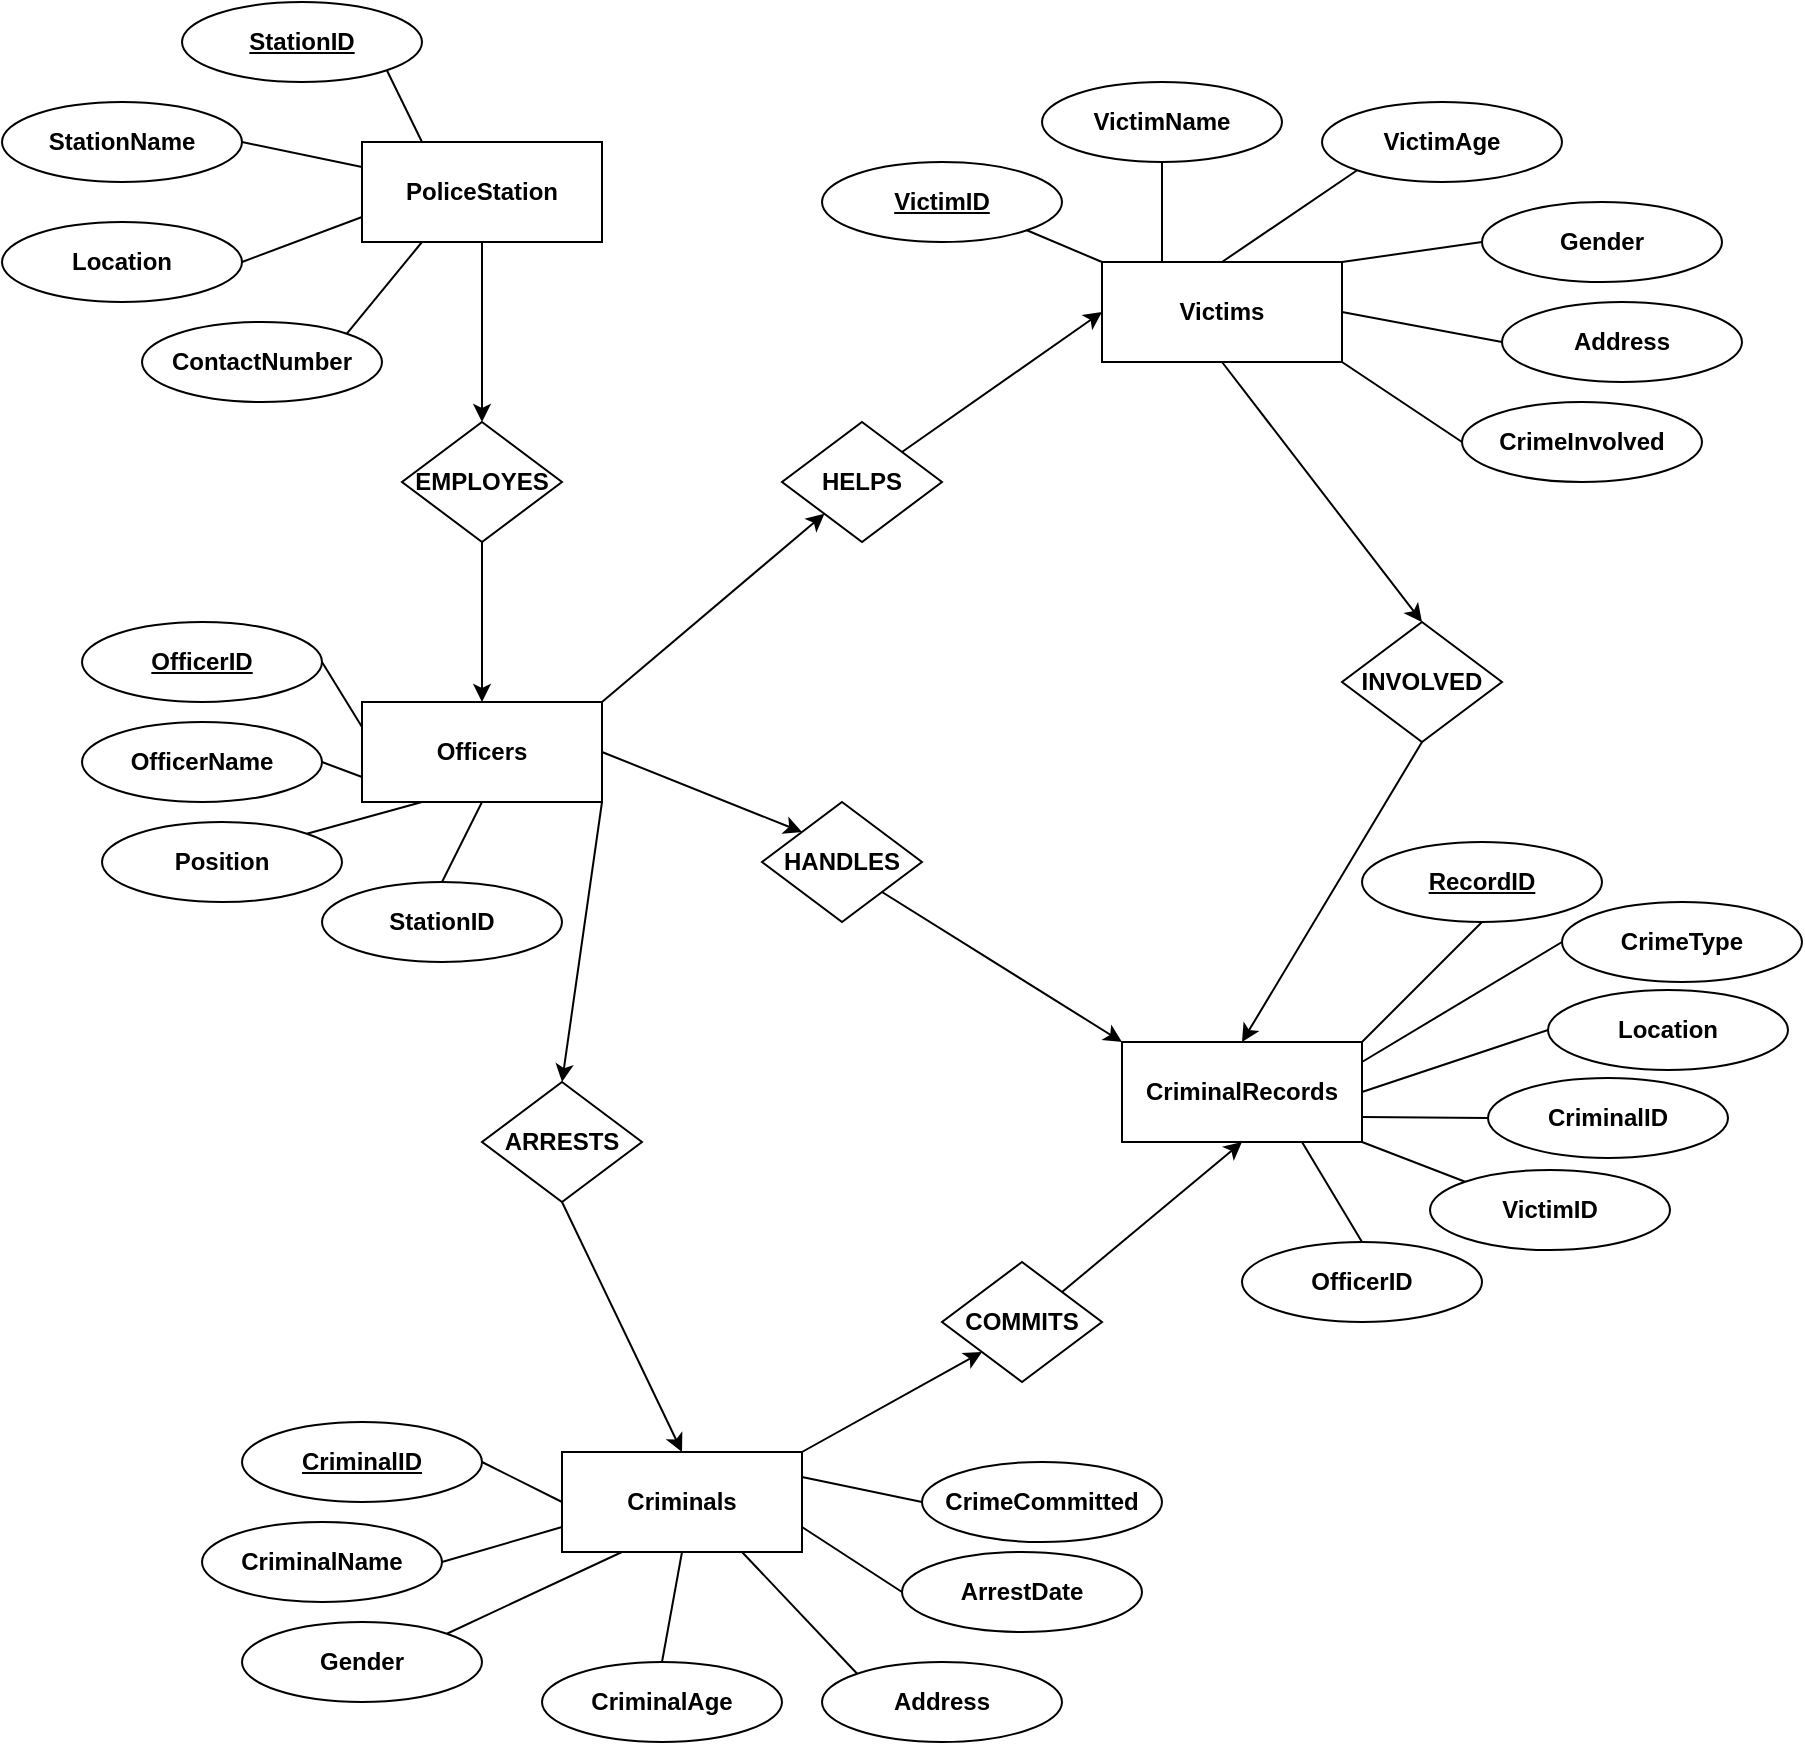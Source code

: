 <mxfile version="27.0.5">
  <diagram name="Page-1" id="oWovolJ7-k3y0uB0C7Bk">
    <mxGraphModel dx="1830" dy="1617" grid="1" gridSize="10" guides="1" tooltips="1" connect="1" arrows="1" fold="1" page="1" pageScale="1" pageWidth="850" pageHeight="1100" math="0" shadow="0">
      <root>
        <mxCell id="0" />
        <mxCell id="1" parent="0" />
        <mxCell id="zAUFiaAlxXVagcWG81BJ-1" value="&lt;b&gt;Officers&lt;/b&gt;" style="rounded=0;whiteSpace=wrap;html=1;" vertex="1" parent="1">
          <mxGeometry x="120" y="150" width="120" height="50" as="geometry" />
        </mxCell>
        <mxCell id="zAUFiaAlxXVagcWG81BJ-2" value="&lt;b&gt;CriminalRecords&lt;/b&gt;" style="rounded=0;whiteSpace=wrap;html=1;" vertex="1" parent="1">
          <mxGeometry x="500" y="320" width="120" height="50" as="geometry" />
        </mxCell>
        <mxCell id="zAUFiaAlxXVagcWG81BJ-3" value="&lt;b&gt;Criminals&lt;/b&gt;" style="rounded=0;whiteSpace=wrap;html=1;" vertex="1" parent="1">
          <mxGeometry x="220" y="525" width="120" height="50" as="geometry" />
        </mxCell>
        <mxCell id="zAUFiaAlxXVagcWG81BJ-4" value="&lt;b&gt;PoliceStation&lt;/b&gt;" style="rounded=0;whiteSpace=wrap;html=1;" vertex="1" parent="1">
          <mxGeometry x="120" y="-130" width="120" height="50" as="geometry" />
        </mxCell>
        <mxCell id="zAUFiaAlxXVagcWG81BJ-5" value="&lt;b&gt;Victims&lt;/b&gt;" style="rounded=0;whiteSpace=wrap;html=1;" vertex="1" parent="1">
          <mxGeometry x="490" y="-70" width="120" height="50" as="geometry" />
        </mxCell>
        <mxCell id="zAUFiaAlxXVagcWG81BJ-6" value="&lt;b&gt;StationID&lt;/b&gt;" style="ellipse;whiteSpace=wrap;html=1;" vertex="1" parent="1">
          <mxGeometry x="100" y="240" width="120" height="40" as="geometry" />
        </mxCell>
        <mxCell id="zAUFiaAlxXVagcWG81BJ-7" value="&lt;b&gt;&lt;u&gt;OfficerID&lt;/u&gt;&lt;/b&gt;" style="ellipse;whiteSpace=wrap;html=1;" vertex="1" parent="1">
          <mxGeometry x="-20" y="110" width="120" height="40" as="geometry" />
        </mxCell>
        <mxCell id="zAUFiaAlxXVagcWG81BJ-8" value="&lt;b&gt;Position&lt;/b&gt;" style="ellipse;whiteSpace=wrap;html=1;" vertex="1" parent="1">
          <mxGeometry x="-10" y="210" width="120" height="40" as="geometry" />
        </mxCell>
        <mxCell id="zAUFiaAlxXVagcWG81BJ-9" value="&lt;b&gt;OfficerName&lt;/b&gt;" style="ellipse;whiteSpace=wrap;html=1;" vertex="1" parent="1">
          <mxGeometry x="-20" y="160" width="120" height="40" as="geometry" />
        </mxCell>
        <mxCell id="zAUFiaAlxXVagcWG81BJ-10" value="" style="endArrow=none;html=1;rounded=0;exitX=1;exitY=0.5;exitDx=0;exitDy=0;entryX=0;entryY=0.25;entryDx=0;entryDy=0;" edge="1" parent="1" source="zAUFiaAlxXVagcWG81BJ-7" target="zAUFiaAlxXVagcWG81BJ-1">
          <mxGeometry width="50" height="50" relative="1" as="geometry">
            <mxPoint x="130" y="110" as="sourcePoint" />
            <mxPoint x="180" y="60" as="targetPoint" />
          </mxGeometry>
        </mxCell>
        <mxCell id="zAUFiaAlxXVagcWG81BJ-11" value="" style="endArrow=none;html=1;rounded=0;exitX=1;exitY=0.5;exitDx=0;exitDy=0;entryX=0;entryY=0.75;entryDx=0;entryDy=0;" edge="1" parent="1" source="zAUFiaAlxXVagcWG81BJ-9" target="zAUFiaAlxXVagcWG81BJ-1">
          <mxGeometry width="50" height="50" relative="1" as="geometry">
            <mxPoint x="140" y="120" as="sourcePoint" />
            <mxPoint x="190" y="70" as="targetPoint" />
          </mxGeometry>
        </mxCell>
        <mxCell id="zAUFiaAlxXVagcWG81BJ-12" value="" style="endArrow=none;html=1;rounded=0;exitX=1;exitY=0;exitDx=0;exitDy=0;entryX=0.25;entryY=1;entryDx=0;entryDy=0;" edge="1" parent="1" source="zAUFiaAlxXVagcWG81BJ-8" target="zAUFiaAlxXVagcWG81BJ-1">
          <mxGeometry width="50" height="50" relative="1" as="geometry">
            <mxPoint x="150" y="130" as="sourcePoint" />
            <mxPoint x="200" y="80" as="targetPoint" />
          </mxGeometry>
        </mxCell>
        <mxCell id="zAUFiaAlxXVagcWG81BJ-13" value="" style="endArrow=none;html=1;rounded=0;entryX=0.5;entryY=0;entryDx=0;entryDy=0;exitX=0.5;exitY=1;exitDx=0;exitDy=0;" edge="1" parent="1" source="zAUFiaAlxXVagcWG81BJ-1" target="zAUFiaAlxXVagcWG81BJ-6">
          <mxGeometry width="50" height="50" relative="1" as="geometry">
            <mxPoint x="160" y="140" as="sourcePoint" />
            <mxPoint x="210" y="90" as="targetPoint" />
          </mxGeometry>
        </mxCell>
        <mxCell id="zAUFiaAlxXVagcWG81BJ-14" value="&lt;b&gt;HANDLES&lt;/b&gt;" style="rhombus;whiteSpace=wrap;html=1;" vertex="1" parent="1">
          <mxGeometry x="320" y="200" width="80" height="60" as="geometry" />
        </mxCell>
        <mxCell id="zAUFiaAlxXVagcWG81BJ-16" value="" style="endArrow=classic;html=1;rounded=0;exitX=1;exitY=0.5;exitDx=0;exitDy=0;entryX=0;entryY=0;entryDx=0;entryDy=0;" edge="1" parent="1" source="zAUFiaAlxXVagcWG81BJ-1" target="zAUFiaAlxXVagcWG81BJ-14">
          <mxGeometry width="50" height="50" relative="1" as="geometry">
            <mxPoint x="300" y="210" as="sourcePoint" />
            <mxPoint x="350" y="160" as="targetPoint" />
          </mxGeometry>
        </mxCell>
        <mxCell id="zAUFiaAlxXVagcWG81BJ-17" value="" style="endArrow=classic;html=1;rounded=0;entryX=0;entryY=0;entryDx=0;entryDy=0;exitX=1;exitY=1;exitDx=0;exitDy=0;" edge="1" parent="1" source="zAUFiaAlxXVagcWG81BJ-14" target="zAUFiaAlxXVagcWG81BJ-2">
          <mxGeometry width="50" height="50" relative="1" as="geometry">
            <mxPoint x="450" y="220" as="sourcePoint" />
            <mxPoint x="500" y="170" as="targetPoint" />
          </mxGeometry>
        </mxCell>
        <mxCell id="zAUFiaAlxXVagcWG81BJ-18" value="&lt;b&gt;COMMITS&lt;/b&gt;" style="rhombus;whiteSpace=wrap;html=1;" vertex="1" parent="1">
          <mxGeometry x="410" y="430" width="80" height="60" as="geometry" />
        </mxCell>
        <mxCell id="zAUFiaAlxXVagcWG81BJ-19" value="" style="endArrow=classic;html=1;rounded=0;entryX=0;entryY=1;entryDx=0;entryDy=0;exitX=1;exitY=0;exitDx=0;exitDy=0;" edge="1" parent="1" source="zAUFiaAlxXVagcWG81BJ-3" target="zAUFiaAlxXVagcWG81BJ-18">
          <mxGeometry width="50" height="50" relative="1" as="geometry">
            <mxPoint x="500" y="260" as="sourcePoint" />
            <mxPoint x="550" y="210" as="targetPoint" />
          </mxGeometry>
        </mxCell>
        <mxCell id="zAUFiaAlxXVagcWG81BJ-20" value="" style="endArrow=classic;html=1;rounded=0;entryX=0.5;entryY=1;entryDx=0;entryDy=0;exitX=1;exitY=0;exitDx=0;exitDy=0;" edge="1" parent="1" source="zAUFiaAlxXVagcWG81BJ-18" target="zAUFiaAlxXVagcWG81BJ-2">
          <mxGeometry width="50" height="50" relative="1" as="geometry">
            <mxPoint x="430" y="240" as="sourcePoint" />
            <mxPoint x="480" y="190" as="targetPoint" />
          </mxGeometry>
        </mxCell>
        <mxCell id="zAUFiaAlxXVagcWG81BJ-21" value="&lt;b&gt;EMPLOYES&lt;/b&gt;" style="rhombus;whiteSpace=wrap;html=1;" vertex="1" parent="1">
          <mxGeometry x="140" y="10" width="80" height="60" as="geometry" />
        </mxCell>
        <mxCell id="zAUFiaAlxXVagcWG81BJ-22" value="" style="endArrow=classic;html=1;rounded=0;entryX=0.5;entryY=0;entryDx=0;entryDy=0;exitX=0.5;exitY=1;exitDx=0;exitDy=0;" edge="1" parent="1" source="zAUFiaAlxXVagcWG81BJ-21" target="zAUFiaAlxXVagcWG81BJ-1">
          <mxGeometry width="50" height="50" relative="1" as="geometry">
            <mxPoint x="260" y="130" as="sourcePoint" />
            <mxPoint x="310" y="80" as="targetPoint" />
          </mxGeometry>
        </mxCell>
        <mxCell id="zAUFiaAlxXVagcWG81BJ-23" value="" style="endArrow=classic;html=1;rounded=0;entryX=0.5;entryY=0;entryDx=0;entryDy=0;exitX=0.5;exitY=1;exitDx=0;exitDy=0;" edge="1" parent="1" source="zAUFiaAlxXVagcWG81BJ-4" target="zAUFiaAlxXVagcWG81BJ-21">
          <mxGeometry width="50" height="50" relative="1" as="geometry">
            <mxPoint x="170" y="20" as="sourcePoint" />
            <mxPoint x="220" y="-30" as="targetPoint" />
          </mxGeometry>
        </mxCell>
        <mxCell id="zAUFiaAlxXVagcWG81BJ-24" value="&lt;b&gt;HELPS&lt;/b&gt;" style="rhombus;whiteSpace=wrap;html=1;" vertex="1" parent="1">
          <mxGeometry x="330" y="10" width="80" height="60" as="geometry" />
        </mxCell>
        <mxCell id="zAUFiaAlxXVagcWG81BJ-25" value="" style="endArrow=classic;html=1;rounded=0;exitX=1;exitY=0;exitDx=0;exitDy=0;" edge="1" parent="1" source="zAUFiaAlxXVagcWG81BJ-1" target="zAUFiaAlxXVagcWG81BJ-24">
          <mxGeometry width="50" height="50" relative="1" as="geometry">
            <mxPoint x="350" y="160" as="sourcePoint" />
            <mxPoint x="370" y="150" as="targetPoint" />
          </mxGeometry>
        </mxCell>
        <mxCell id="zAUFiaAlxXVagcWG81BJ-26" value="" style="endArrow=classic;html=1;rounded=0;exitX=1;exitY=0;exitDx=0;exitDy=0;entryX=0;entryY=0.5;entryDx=0;entryDy=0;" edge="1" parent="1" source="zAUFiaAlxXVagcWG81BJ-24" target="zAUFiaAlxXVagcWG81BJ-5">
          <mxGeometry width="50" height="50" relative="1" as="geometry">
            <mxPoint x="510" y="100" as="sourcePoint" />
            <mxPoint x="500" y="10" as="targetPoint" />
          </mxGeometry>
        </mxCell>
        <mxCell id="zAUFiaAlxXVagcWG81BJ-27" value="&lt;b&gt;INVOLVED&lt;/b&gt;" style="rhombus;whiteSpace=wrap;html=1;" vertex="1" parent="1">
          <mxGeometry x="610" y="110" width="80" height="60" as="geometry" />
        </mxCell>
        <mxCell id="zAUFiaAlxXVagcWG81BJ-28" value="" style="endArrow=classic;html=1;rounded=0;entryX=0.5;entryY=0;entryDx=0;entryDy=0;exitX=0.5;exitY=1;exitDx=0;exitDy=0;" edge="1" parent="1" source="zAUFiaAlxXVagcWG81BJ-27" target="zAUFiaAlxXVagcWG81BJ-2">
          <mxGeometry width="50" height="50" relative="1" as="geometry">
            <mxPoint x="460" y="280" as="sourcePoint" />
            <mxPoint x="510" y="230" as="targetPoint" />
          </mxGeometry>
        </mxCell>
        <mxCell id="zAUFiaAlxXVagcWG81BJ-29" value="" style="endArrow=classic;html=1;rounded=0;entryX=0.5;entryY=0;entryDx=0;entryDy=0;exitX=0.5;exitY=1;exitDx=0;exitDy=0;" edge="1" parent="1" source="zAUFiaAlxXVagcWG81BJ-5" target="zAUFiaAlxXVagcWG81BJ-27">
          <mxGeometry width="50" height="50" relative="1" as="geometry">
            <mxPoint x="550" y="70" as="sourcePoint" />
            <mxPoint x="600" y="20" as="targetPoint" />
          </mxGeometry>
        </mxCell>
        <mxCell id="zAUFiaAlxXVagcWG81BJ-31" value="&lt;b&gt;ARRESTS&lt;/b&gt;" style="rhombus;whiteSpace=wrap;html=1;" vertex="1" parent="1">
          <mxGeometry x="180" y="340" width="80" height="60" as="geometry" />
        </mxCell>
        <mxCell id="zAUFiaAlxXVagcWG81BJ-33" value="" style="endArrow=classic;html=1;rounded=0;entryX=0.5;entryY=0;entryDx=0;entryDy=0;exitX=1;exitY=1;exitDx=0;exitDy=0;" edge="1" parent="1" source="zAUFiaAlxXVagcWG81BJ-1" target="zAUFiaAlxXVagcWG81BJ-31">
          <mxGeometry width="50" height="50" relative="1" as="geometry">
            <mxPoint x="100" y="490" as="sourcePoint" />
            <mxPoint x="150" y="440" as="targetPoint" />
          </mxGeometry>
        </mxCell>
        <mxCell id="zAUFiaAlxXVagcWG81BJ-34" value="" style="endArrow=classic;html=1;rounded=0;entryX=0.5;entryY=0;entryDx=0;entryDy=0;exitX=0.5;exitY=1;exitDx=0;exitDy=0;" edge="1" parent="1" source="zAUFiaAlxXVagcWG81BJ-31" target="zAUFiaAlxXVagcWG81BJ-3">
          <mxGeometry width="50" height="50" relative="1" as="geometry">
            <mxPoint x="180" y="580" as="sourcePoint" />
            <mxPoint x="230" y="530" as="targetPoint" />
          </mxGeometry>
        </mxCell>
        <mxCell id="zAUFiaAlxXVagcWG81BJ-37" value="&lt;b&gt;ArrestDate&lt;/b&gt;" style="ellipse;whiteSpace=wrap;html=1;" vertex="1" parent="1">
          <mxGeometry x="390" y="575" width="120" height="40" as="geometry" />
        </mxCell>
        <mxCell id="zAUFiaAlxXVagcWG81BJ-38" value="&lt;b&gt;CrimeCommitted&lt;/b&gt;" style="ellipse;whiteSpace=wrap;html=1;" vertex="1" parent="1">
          <mxGeometry x="400" y="530" width="120" height="40" as="geometry" />
        </mxCell>
        <mxCell id="zAUFiaAlxXVagcWG81BJ-39" value="&lt;b&gt;CriminalName&lt;/b&gt;" style="ellipse;whiteSpace=wrap;html=1;" vertex="1" parent="1">
          <mxGeometry x="40" y="560" width="120" height="40" as="geometry" />
        </mxCell>
        <mxCell id="zAUFiaAlxXVagcWG81BJ-40" value="&lt;b&gt;&lt;u&gt;CriminalID&lt;/u&gt;&lt;/b&gt;" style="ellipse;whiteSpace=wrap;html=1;" vertex="1" parent="1">
          <mxGeometry x="60" y="510" width="120" height="40" as="geometry" />
        </mxCell>
        <mxCell id="zAUFiaAlxXVagcWG81BJ-41" value="&lt;b&gt;CriminalAge&lt;/b&gt;" style="ellipse;whiteSpace=wrap;html=1;" vertex="1" parent="1">
          <mxGeometry x="210" y="630" width="120" height="40" as="geometry" />
        </mxCell>
        <mxCell id="zAUFiaAlxXVagcWG81BJ-42" value="&lt;b&gt;Address&lt;/b&gt;" style="ellipse;whiteSpace=wrap;html=1;" vertex="1" parent="1">
          <mxGeometry x="350" y="630" width="120" height="40" as="geometry" />
        </mxCell>
        <mxCell id="zAUFiaAlxXVagcWG81BJ-43" value="&lt;b&gt;Gender&lt;/b&gt;" style="ellipse;whiteSpace=wrap;html=1;" vertex="1" parent="1">
          <mxGeometry x="60" y="610" width="120" height="40" as="geometry" />
        </mxCell>
        <mxCell id="zAUFiaAlxXVagcWG81BJ-46" value="&lt;b&gt;CrimeType&lt;/b&gt;" style="ellipse;whiteSpace=wrap;html=1;" vertex="1" parent="1">
          <mxGeometry x="720" y="250" width="120" height="40" as="geometry" />
        </mxCell>
        <mxCell id="zAUFiaAlxXVagcWG81BJ-47" value="&lt;b&gt;Location&lt;/b&gt;" style="ellipse;whiteSpace=wrap;html=1;" vertex="1" parent="1">
          <mxGeometry x="713" y="294" width="120" height="40" as="geometry" />
        </mxCell>
        <mxCell id="zAUFiaAlxXVagcWG81BJ-48" value="&lt;b&gt;&lt;u&gt;RecordID&lt;/u&gt;&lt;/b&gt;" style="ellipse;whiteSpace=wrap;html=1;" vertex="1" parent="1">
          <mxGeometry x="620" y="220" width="120" height="40" as="geometry" />
        </mxCell>
        <mxCell id="zAUFiaAlxXVagcWG81BJ-49" value="&lt;b&gt;OfficerID&lt;/b&gt;" style="ellipse;whiteSpace=wrap;html=1;" vertex="1" parent="1">
          <mxGeometry x="560" y="420" width="120" height="40" as="geometry" />
        </mxCell>
        <mxCell id="zAUFiaAlxXVagcWG81BJ-50" value="&lt;b&gt;VictimID&lt;/b&gt;" style="ellipse;whiteSpace=wrap;html=1;" vertex="1" parent="1">
          <mxGeometry x="654" y="384" width="120" height="40" as="geometry" />
        </mxCell>
        <mxCell id="zAUFiaAlxXVagcWG81BJ-51" value="&lt;b&gt;CriminalID&lt;/b&gt;" style="ellipse;whiteSpace=wrap;html=1;" vertex="1" parent="1">
          <mxGeometry x="683" y="338" width="120" height="40" as="geometry" />
        </mxCell>
        <mxCell id="zAUFiaAlxXVagcWG81BJ-52" value="" style="endArrow=none;html=1;rounded=0;entryX=0;entryY=0.5;entryDx=0;entryDy=0;exitX=1;exitY=0.5;exitDx=0;exitDy=0;" edge="1" parent="1" source="zAUFiaAlxXVagcWG81BJ-40" target="zAUFiaAlxXVagcWG81BJ-3">
          <mxGeometry width="50" height="50" relative="1" as="geometry">
            <mxPoint x="-180" y="730" as="sourcePoint" />
            <mxPoint x="-130" y="680" as="targetPoint" />
          </mxGeometry>
        </mxCell>
        <mxCell id="zAUFiaAlxXVagcWG81BJ-54" value="" style="endArrow=none;html=1;rounded=0;entryX=0;entryY=0.75;entryDx=0;entryDy=0;exitX=1;exitY=0.5;exitDx=0;exitDy=0;" edge="1" parent="1" source="zAUFiaAlxXVagcWG81BJ-39" target="zAUFiaAlxXVagcWG81BJ-3">
          <mxGeometry width="50" height="50" relative="1" as="geometry">
            <mxPoint x="-170" y="740" as="sourcePoint" />
            <mxPoint x="-120" y="690" as="targetPoint" />
          </mxGeometry>
        </mxCell>
        <mxCell id="zAUFiaAlxXVagcWG81BJ-55" value="" style="endArrow=none;html=1;rounded=0;entryX=0;entryY=0.5;entryDx=0;entryDy=0;exitX=1;exitY=0.25;exitDx=0;exitDy=0;" edge="1" parent="1" source="zAUFiaAlxXVagcWG81BJ-3" target="zAUFiaAlxXVagcWG81BJ-38">
          <mxGeometry width="50" height="50" relative="1" as="geometry">
            <mxPoint x="-160" y="750" as="sourcePoint" />
            <mxPoint x="-110" y="700" as="targetPoint" />
          </mxGeometry>
        </mxCell>
        <mxCell id="zAUFiaAlxXVagcWG81BJ-56" value="" style="endArrow=none;html=1;rounded=0;entryX=0.25;entryY=1;entryDx=0;entryDy=0;exitX=1;exitY=0;exitDx=0;exitDy=0;" edge="1" parent="1" source="zAUFiaAlxXVagcWG81BJ-43" target="zAUFiaAlxXVagcWG81BJ-3">
          <mxGeometry width="50" height="50" relative="1" as="geometry">
            <mxPoint x="-150" y="760" as="sourcePoint" />
            <mxPoint x="-100" y="710" as="targetPoint" />
          </mxGeometry>
        </mxCell>
        <mxCell id="zAUFiaAlxXVagcWG81BJ-57" value="" style="endArrow=none;html=1;rounded=0;entryX=0.75;entryY=1;entryDx=0;entryDy=0;exitX=0;exitY=0;exitDx=0;exitDy=0;" edge="1" parent="1" source="zAUFiaAlxXVagcWG81BJ-42" target="zAUFiaAlxXVagcWG81BJ-3">
          <mxGeometry width="50" height="50" relative="1" as="geometry">
            <mxPoint x="-140" y="770" as="sourcePoint" />
            <mxPoint x="-90" y="720" as="targetPoint" />
          </mxGeometry>
        </mxCell>
        <mxCell id="zAUFiaAlxXVagcWG81BJ-58" value="" style="endArrow=none;html=1;rounded=0;entryX=0.5;entryY=1;entryDx=0;entryDy=0;exitX=0.5;exitY=0;exitDx=0;exitDy=0;" edge="1" parent="1" source="zAUFiaAlxXVagcWG81BJ-41" target="zAUFiaAlxXVagcWG81BJ-3">
          <mxGeometry width="50" height="50" relative="1" as="geometry">
            <mxPoint x="-130" y="780" as="sourcePoint" />
            <mxPoint x="280" y="570" as="targetPoint" />
          </mxGeometry>
        </mxCell>
        <mxCell id="zAUFiaAlxXVagcWG81BJ-59" value="" style="endArrow=none;html=1;rounded=0;entryX=1;entryY=0.75;entryDx=0;entryDy=0;exitX=0;exitY=0.5;exitDx=0;exitDy=0;" edge="1" parent="1" source="zAUFiaAlxXVagcWG81BJ-37" target="zAUFiaAlxXVagcWG81BJ-3">
          <mxGeometry width="50" height="50" relative="1" as="geometry">
            <mxPoint x="-150" y="760" as="sourcePoint" />
            <mxPoint x="-100" y="710" as="targetPoint" />
          </mxGeometry>
        </mxCell>
        <mxCell id="zAUFiaAlxXVagcWG81BJ-60" value="" style="endArrow=none;html=1;rounded=0;entryX=0.5;entryY=1;entryDx=0;entryDy=0;exitX=1;exitY=0;exitDx=0;exitDy=0;" edge="1" parent="1" source="zAUFiaAlxXVagcWG81BJ-2" target="zAUFiaAlxXVagcWG81BJ-48">
          <mxGeometry width="50" height="50" relative="1" as="geometry">
            <mxPoint x="480" y="270" as="sourcePoint" />
            <mxPoint x="530" y="220" as="targetPoint" />
          </mxGeometry>
        </mxCell>
        <mxCell id="zAUFiaAlxXVagcWG81BJ-61" value="" style="endArrow=none;html=1;rounded=0;entryX=0;entryY=0.5;entryDx=0;entryDy=0;exitX=1;exitY=0.2;exitDx=0;exitDy=0;exitPerimeter=0;" edge="1" parent="1" source="zAUFiaAlxXVagcWG81BJ-2" target="zAUFiaAlxXVagcWG81BJ-46">
          <mxGeometry width="50" height="50" relative="1" as="geometry">
            <mxPoint x="630" y="330" as="sourcePoint" />
            <mxPoint x="690" y="270" as="targetPoint" />
          </mxGeometry>
        </mxCell>
        <mxCell id="zAUFiaAlxXVagcWG81BJ-62" value="" style="endArrow=none;html=1;rounded=0;entryX=0;entryY=0.5;entryDx=0;entryDy=0;exitX=1;exitY=0.5;exitDx=0;exitDy=0;" edge="1" parent="1" source="zAUFiaAlxXVagcWG81BJ-2" target="zAUFiaAlxXVagcWG81BJ-47">
          <mxGeometry width="50" height="50" relative="1" as="geometry">
            <mxPoint x="640" y="340" as="sourcePoint" />
            <mxPoint x="700" y="280" as="targetPoint" />
          </mxGeometry>
        </mxCell>
        <mxCell id="zAUFiaAlxXVagcWG81BJ-63" value="" style="endArrow=none;html=1;rounded=0;entryX=0;entryY=0.5;entryDx=0;entryDy=0;exitX=1;exitY=0.75;exitDx=0;exitDy=0;" edge="1" parent="1" source="zAUFiaAlxXVagcWG81BJ-2" target="zAUFiaAlxXVagcWG81BJ-51">
          <mxGeometry width="50" height="50" relative="1" as="geometry">
            <mxPoint x="650" y="350" as="sourcePoint" />
            <mxPoint x="710" y="290" as="targetPoint" />
          </mxGeometry>
        </mxCell>
        <mxCell id="zAUFiaAlxXVagcWG81BJ-64" value="" style="endArrow=none;html=1;rounded=0;entryX=0;entryY=0;entryDx=0;entryDy=0;exitX=1;exitY=1;exitDx=0;exitDy=0;" edge="1" parent="1" source="zAUFiaAlxXVagcWG81BJ-2" target="zAUFiaAlxXVagcWG81BJ-50">
          <mxGeometry width="50" height="50" relative="1" as="geometry">
            <mxPoint x="660" y="360" as="sourcePoint" />
            <mxPoint x="720" y="300" as="targetPoint" />
          </mxGeometry>
        </mxCell>
        <mxCell id="zAUFiaAlxXVagcWG81BJ-65" value="" style="endArrow=none;html=1;rounded=0;entryX=0.5;entryY=0;entryDx=0;entryDy=0;exitX=0.75;exitY=1;exitDx=0;exitDy=0;" edge="1" parent="1" source="zAUFiaAlxXVagcWG81BJ-2" target="zAUFiaAlxXVagcWG81BJ-49">
          <mxGeometry width="50" height="50" relative="1" as="geometry">
            <mxPoint x="670" y="370" as="sourcePoint" />
            <mxPoint x="730" y="310" as="targetPoint" />
          </mxGeometry>
        </mxCell>
        <mxCell id="zAUFiaAlxXVagcWG81BJ-67" value="&lt;b&gt;Location&lt;/b&gt;" style="ellipse;whiteSpace=wrap;html=1;" vertex="1" parent="1">
          <mxGeometry x="-60" y="-90" width="120" height="40" as="geometry" />
        </mxCell>
        <mxCell id="zAUFiaAlxXVagcWG81BJ-68" value="&lt;b&gt;ContactNumber&lt;/b&gt;" style="ellipse;whiteSpace=wrap;html=1;" vertex="1" parent="1">
          <mxGeometry x="10" y="-40" width="120" height="40" as="geometry" />
        </mxCell>
        <mxCell id="zAUFiaAlxXVagcWG81BJ-69" value="&lt;b&gt;StationName&lt;/b&gt;" style="ellipse;whiteSpace=wrap;html=1;" vertex="1" parent="1">
          <mxGeometry x="-60" y="-150" width="120" height="40" as="geometry" />
        </mxCell>
        <mxCell id="zAUFiaAlxXVagcWG81BJ-70" value="&lt;b&gt;&lt;u&gt;StationID&lt;/u&gt;&lt;/b&gt;" style="ellipse;whiteSpace=wrap;html=1;" vertex="1" parent="1">
          <mxGeometry x="30" y="-200" width="120" height="40" as="geometry" />
        </mxCell>
        <mxCell id="zAUFiaAlxXVagcWG81BJ-72" value="" style="endArrow=none;html=1;rounded=0;exitX=1;exitY=0.5;exitDx=0;exitDy=0;entryX=0;entryY=0.75;entryDx=0;entryDy=0;" edge="1" parent="1" source="zAUFiaAlxXVagcWG81BJ-67" target="zAUFiaAlxXVagcWG81BJ-4">
          <mxGeometry width="50" height="50" relative="1" as="geometry">
            <mxPoint x="260" y="-220" as="sourcePoint" />
            <mxPoint x="310" y="-270" as="targetPoint" />
          </mxGeometry>
        </mxCell>
        <mxCell id="zAUFiaAlxXVagcWG81BJ-77" value="" style="endArrow=none;html=1;rounded=0;exitX=1;exitY=0.5;exitDx=0;exitDy=0;entryX=0;entryY=0.25;entryDx=0;entryDy=0;" edge="1" parent="1" source="zAUFiaAlxXVagcWG81BJ-69" target="zAUFiaAlxXVagcWG81BJ-4">
          <mxGeometry width="50" height="50" relative="1" as="geometry">
            <mxPoint x="270" y="-210" as="sourcePoint" />
            <mxPoint x="320" y="-260" as="targetPoint" />
          </mxGeometry>
        </mxCell>
        <mxCell id="zAUFiaAlxXVagcWG81BJ-78" value="" style="endArrow=none;html=1;rounded=0;exitX=1;exitY=1;exitDx=0;exitDy=0;entryX=0.25;entryY=0;entryDx=0;entryDy=0;" edge="1" parent="1" source="zAUFiaAlxXVagcWG81BJ-70" target="zAUFiaAlxXVagcWG81BJ-4">
          <mxGeometry width="50" height="50" relative="1" as="geometry">
            <mxPoint x="280" y="-200" as="sourcePoint" />
            <mxPoint x="330" y="-250" as="targetPoint" />
          </mxGeometry>
        </mxCell>
        <mxCell id="zAUFiaAlxXVagcWG81BJ-79" value="" style="endArrow=none;html=1;rounded=0;exitX=1;exitY=0;exitDx=0;exitDy=0;entryX=0.25;entryY=1;entryDx=0;entryDy=0;" edge="1" parent="1" source="zAUFiaAlxXVagcWG81BJ-68" target="zAUFiaAlxXVagcWG81BJ-4">
          <mxGeometry width="50" height="50" relative="1" as="geometry">
            <mxPoint x="290" y="-190" as="sourcePoint" />
            <mxPoint x="340" y="-240" as="targetPoint" />
          </mxGeometry>
        </mxCell>
        <mxCell id="zAUFiaAlxXVagcWG81BJ-80" value="&lt;b&gt;Address&lt;/b&gt;" style="ellipse;whiteSpace=wrap;html=1;" vertex="1" parent="1">
          <mxGeometry x="690" y="-50" width="120" height="40" as="geometry" />
        </mxCell>
        <mxCell id="zAUFiaAlxXVagcWG81BJ-81" value="&lt;b&gt;CrimeInvolved&lt;/b&gt;" style="ellipse;whiteSpace=wrap;html=1;" vertex="1" parent="1">
          <mxGeometry x="670" width="120" height="40" as="geometry" />
        </mxCell>
        <mxCell id="zAUFiaAlxXVagcWG81BJ-82" value="&lt;b&gt;&lt;u&gt;VictimID&lt;/u&gt;&lt;/b&gt;" style="ellipse;whiteSpace=wrap;html=1;" vertex="1" parent="1">
          <mxGeometry x="350" y="-120" width="120" height="40" as="geometry" />
        </mxCell>
        <mxCell id="zAUFiaAlxXVagcWG81BJ-83" value="&lt;b&gt;VictimName&lt;/b&gt;" style="ellipse;whiteSpace=wrap;html=1;" vertex="1" parent="1">
          <mxGeometry x="460" y="-160" width="120" height="40" as="geometry" />
        </mxCell>
        <mxCell id="zAUFiaAlxXVagcWG81BJ-84" value="&lt;b&gt;VictimAge&lt;/b&gt;" style="ellipse;whiteSpace=wrap;html=1;" vertex="1" parent="1">
          <mxGeometry x="600" y="-150" width="120" height="40" as="geometry" />
        </mxCell>
        <mxCell id="zAUFiaAlxXVagcWG81BJ-85" value="&lt;b&gt;Gender&lt;/b&gt;" style="ellipse;whiteSpace=wrap;html=1;" vertex="1" parent="1">
          <mxGeometry x="680" y="-100" width="120" height="40" as="geometry" />
        </mxCell>
        <mxCell id="zAUFiaAlxXVagcWG81BJ-86" value="" style="endArrow=none;html=1;rounded=0;entryX=1;entryY=1;entryDx=0;entryDy=0;exitX=0;exitY=0;exitDx=0;exitDy=0;" edge="1" parent="1" source="zAUFiaAlxXVagcWG81BJ-5" target="zAUFiaAlxXVagcWG81BJ-82">
          <mxGeometry width="50" height="50" relative="1" as="geometry">
            <mxPoint x="340" y="-10" as="sourcePoint" />
            <mxPoint x="390" y="-60" as="targetPoint" />
          </mxGeometry>
        </mxCell>
        <mxCell id="zAUFiaAlxXVagcWG81BJ-87" value="" style="endArrow=none;html=1;rounded=0;entryX=0.5;entryY=1;entryDx=0;entryDy=0;exitX=0.25;exitY=0;exitDx=0;exitDy=0;" edge="1" parent="1" source="zAUFiaAlxXVagcWG81BJ-5" target="zAUFiaAlxXVagcWG81BJ-83">
          <mxGeometry width="50" height="50" relative="1" as="geometry">
            <mxPoint x="320" y="30" as="sourcePoint" />
            <mxPoint x="370" y="-20" as="targetPoint" />
          </mxGeometry>
        </mxCell>
        <mxCell id="zAUFiaAlxXVagcWG81BJ-88" value="" style="endArrow=none;html=1;rounded=0;entryX=0;entryY=1;entryDx=0;entryDy=0;exitX=0.5;exitY=0;exitDx=0;exitDy=0;" edge="1" parent="1" source="zAUFiaAlxXVagcWG81BJ-5" target="zAUFiaAlxXVagcWG81BJ-84">
          <mxGeometry width="50" height="50" relative="1" as="geometry">
            <mxPoint x="360" y="-10" as="sourcePoint" />
            <mxPoint x="410" y="-60" as="targetPoint" />
          </mxGeometry>
        </mxCell>
        <mxCell id="zAUFiaAlxXVagcWG81BJ-89" value="" style="endArrow=none;html=1;rounded=0;entryX=0;entryY=0.5;entryDx=0;entryDy=0;exitX=1;exitY=0;exitDx=0;exitDy=0;" edge="1" parent="1" source="zAUFiaAlxXVagcWG81BJ-5" target="zAUFiaAlxXVagcWG81BJ-85">
          <mxGeometry width="50" height="50" relative="1" as="geometry">
            <mxPoint x="500" y="80" as="sourcePoint" />
            <mxPoint x="550" y="30" as="targetPoint" />
          </mxGeometry>
        </mxCell>
        <mxCell id="zAUFiaAlxXVagcWG81BJ-90" value="" style="endArrow=none;html=1;rounded=0;entryX=0;entryY=0.5;entryDx=0;entryDy=0;exitX=1;exitY=0.5;exitDx=0;exitDy=0;" edge="1" parent="1" source="zAUFiaAlxXVagcWG81BJ-5" target="zAUFiaAlxXVagcWG81BJ-80">
          <mxGeometry width="50" height="50" relative="1" as="geometry">
            <mxPoint x="440" y="90" as="sourcePoint" />
            <mxPoint x="490" y="40" as="targetPoint" />
          </mxGeometry>
        </mxCell>
        <mxCell id="zAUFiaAlxXVagcWG81BJ-91" value="" style="endArrow=none;html=1;rounded=0;entryX=0;entryY=0.5;entryDx=0;entryDy=0;exitX=1;exitY=1;exitDx=0;exitDy=0;" edge="1" parent="1" source="zAUFiaAlxXVagcWG81BJ-5" target="zAUFiaAlxXVagcWG81BJ-81">
          <mxGeometry width="50" height="50" relative="1" as="geometry">
            <mxPoint x="480" y="110" as="sourcePoint" />
            <mxPoint x="530" y="60" as="targetPoint" />
          </mxGeometry>
        </mxCell>
      </root>
    </mxGraphModel>
  </diagram>
</mxfile>
